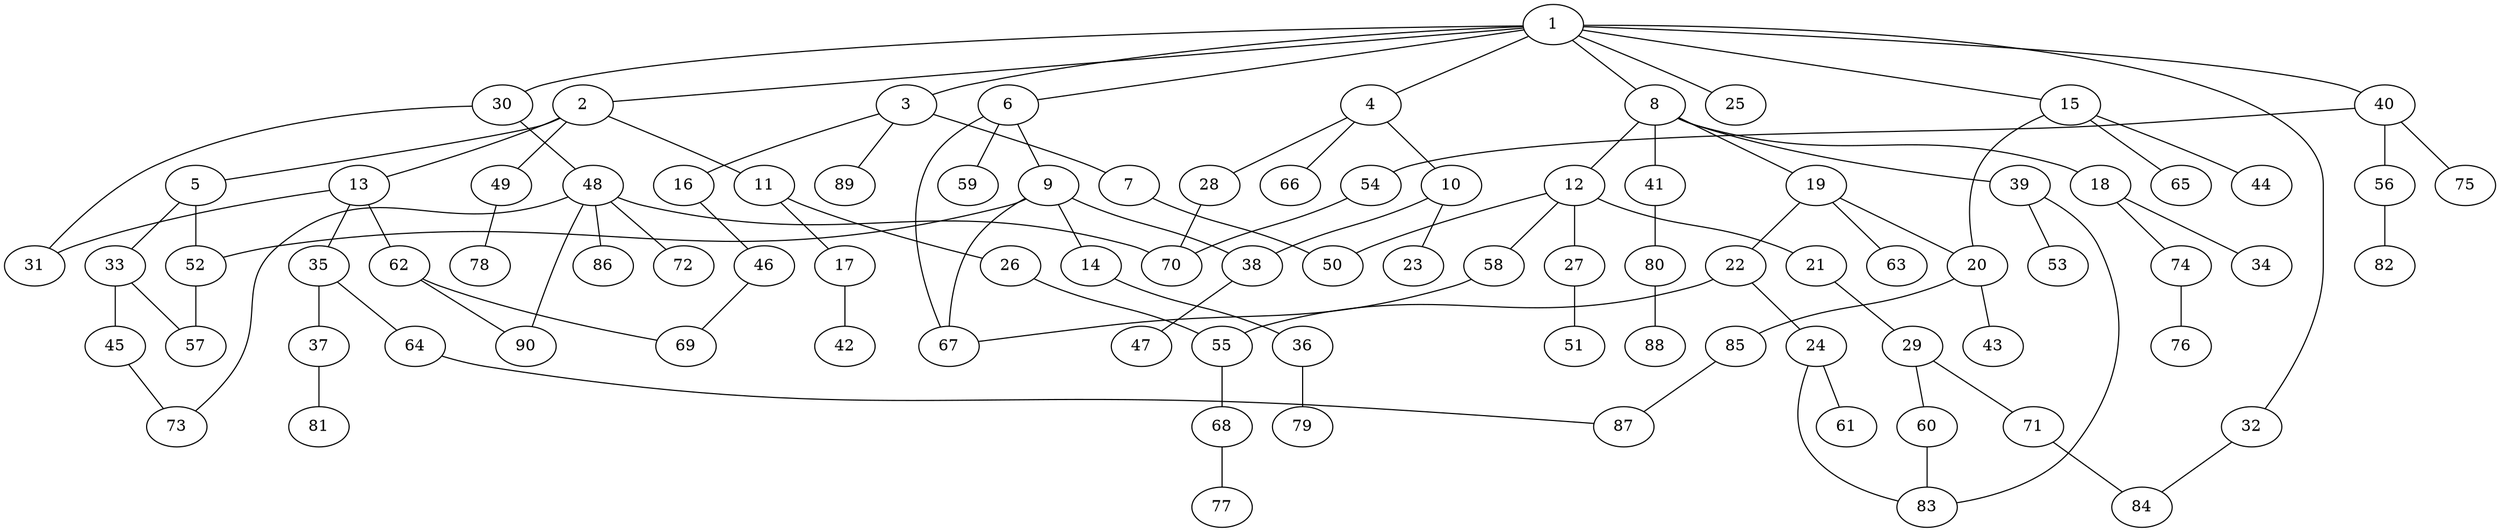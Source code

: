graph graphname {1--2
1--3
1--4
1--6
1--8
1--15
1--25
1--30
1--32
1--40
2--5
2--11
2--13
2--49
3--7
3--16
3--89
4--10
4--28
4--66
5--33
5--52
6--9
6--59
6--67
7--50
8--12
8--18
8--19
8--39
8--41
9--14
9--38
9--52
9--67
10--23
10--38
11--17
11--26
12--21
12--27
12--50
12--58
13--31
13--35
13--62
14--36
15--20
15--44
15--65
16--46
17--42
18--34
18--74
19--20
19--22
19--63
20--43
20--85
21--29
22--24
22--55
24--61
24--83
26--55
27--51
28--70
29--60
29--71
30--31
30--48
32--84
33--45
33--57
35--37
35--64
36--79
37--81
38--47
39--53
39--83
40--54
40--56
40--75
41--80
45--73
46--69
48--70
48--72
48--73
48--86
48--90
49--78
52--57
54--70
55--68
56--82
58--67
60--83
62--69
62--90
64--87
68--77
71--84
74--76
80--88
85--87
}